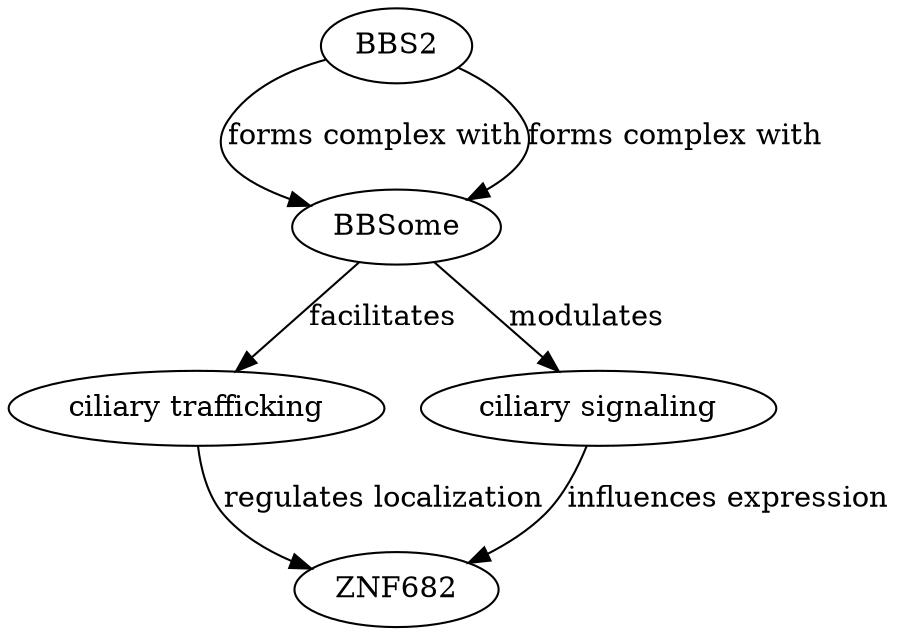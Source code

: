 digraph {
BBS2;
BBSome;
"ciliary trafficking";
ZNF682;
"ciliary signaling";
BBS2 -> BBSome [key=0, label="forms complex with", probability=0.9, evidence="PMID: 20080638"];
BBS2 -> BBSome [key=1, label="forms complex with", probability=0.9, evidence="PMID: 20080638"];
BBSome -> "ciliary trafficking" [key=0, label=facilitates, probability=0.85, evidence="PMID: 20080638"];
BBSome -> "ciliary signaling" [key=0, label=modulates, probability=0.8, evidence="PMID: 20080638"];
"ciliary trafficking" -> ZNF682 [key=0, label="regulates localization", probability=0.6, evidence="PMID: 25605782"];
"ciliary signaling" -> ZNF682 [key=0, label="influences expression", probability=0.5, evidence="PMID: 25605782"];
}
